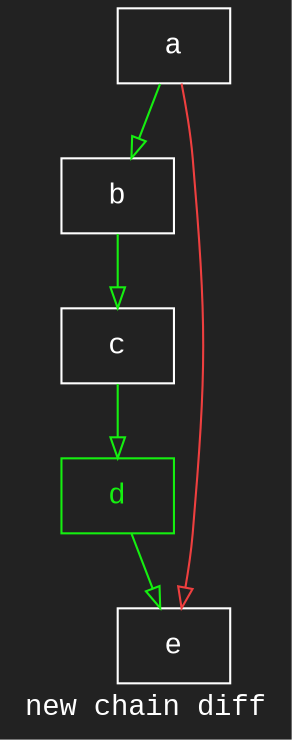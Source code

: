 digraph D {
    label="new chain diff";
    tooltip="new chain diff";
    bgcolor="#222222";
    fontcolor="#ffffff";
    fontname="Courier New";
    
    node1 [color="#ffffff",fontcolor="#ffffff",fontname="Courier New",shape="rectangle",tooltip="a",label="a"]
    
    node2 [color="#ffffff",fontcolor="#ffffff",fontname="Courier New",shape="rectangle",tooltip="b",label="b"]
    
    node3 [color="#ffffff",fontcolor="#ffffff",fontname="Courier New",shape="rectangle",tooltip="c",label="c"]
    
    node4 [color="#15ef10",fontcolor="#15ef10",fontname="Courier New",shape="rectangle",tooltip="d",label="d"]
    
    node5 [color="#ffffff",fontcolor="#ffffff",fontname="Courier New",shape="rectangle",tooltip="e",label="e"]
    
    node1 -> node2 [arrowhead="empty",color="#15ef10",tooltip="a\n   ->\nb",]
    node1 -> node5 [arrowhead="empty",color="#ef3f3f",tooltip="a\n   ->\ne",]
    node2 -> node3 [arrowhead="empty",color="#15ef10",tooltip="b\n   ->\nc",]
    node3 -> node4 [arrowhead="empty",color="#15ef10",tooltip="c\n   ->\nd",]
    node4 -> node5 [arrowhead="empty",color="#15ef10",tooltip="d\n   ->\ne",]
}
